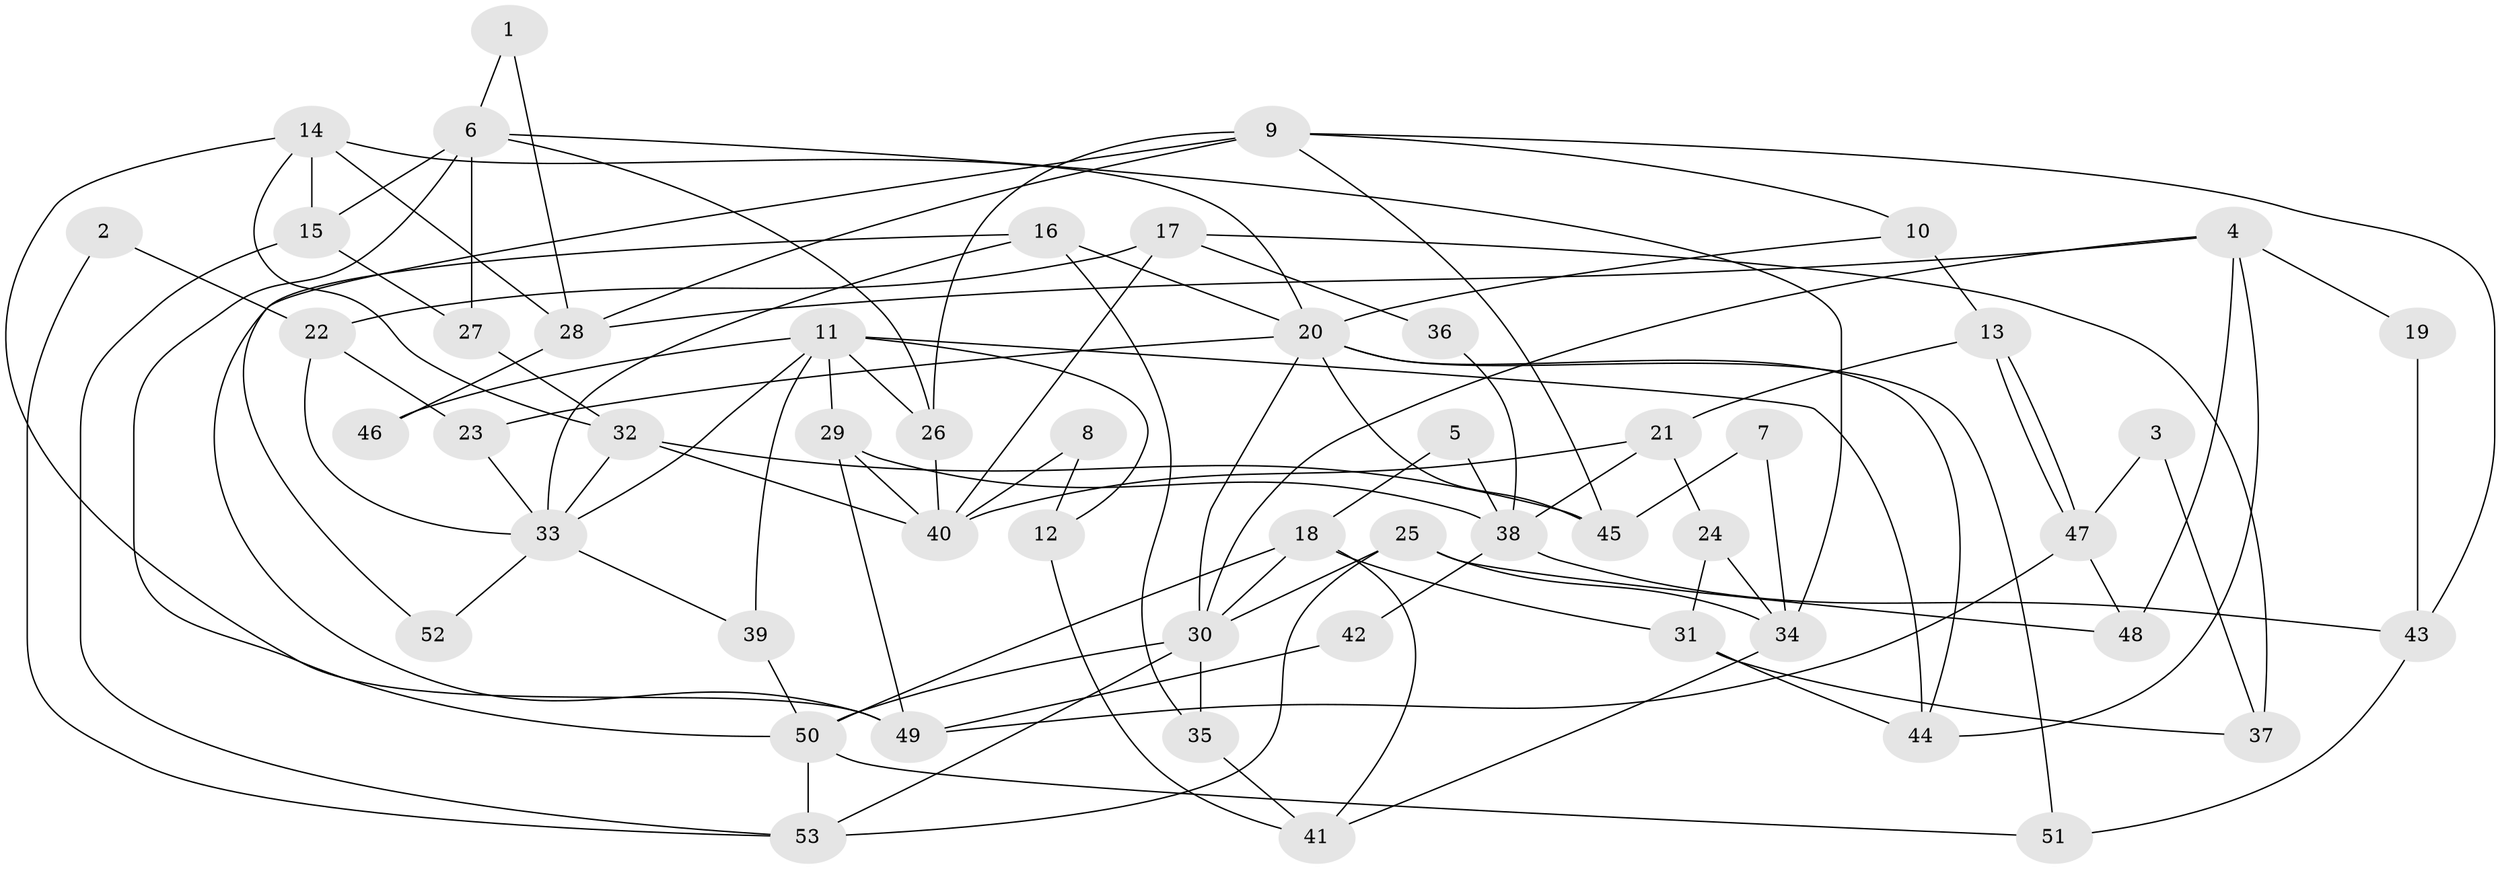 // coarse degree distribution, {5: 0.2, 2: 0.1, 3: 0.16666666666666666, 7: 0.06666666666666667, 6: 0.16666666666666666, 10: 0.03333333333333333, 9: 0.03333333333333333, 4: 0.16666666666666666, 8: 0.06666666666666667}
// Generated by graph-tools (version 1.1) at 2025/52/02/27/25 19:52:07]
// undirected, 53 vertices, 106 edges
graph export_dot {
graph [start="1"]
  node [color=gray90,style=filled];
  1;
  2;
  3;
  4;
  5;
  6;
  7;
  8;
  9;
  10;
  11;
  12;
  13;
  14;
  15;
  16;
  17;
  18;
  19;
  20;
  21;
  22;
  23;
  24;
  25;
  26;
  27;
  28;
  29;
  30;
  31;
  32;
  33;
  34;
  35;
  36;
  37;
  38;
  39;
  40;
  41;
  42;
  43;
  44;
  45;
  46;
  47;
  48;
  49;
  50;
  51;
  52;
  53;
  1 -- 28;
  1 -- 6;
  2 -- 22;
  2 -- 53;
  3 -- 47;
  3 -- 37;
  4 -- 48;
  4 -- 44;
  4 -- 19;
  4 -- 28;
  4 -- 30;
  5 -- 18;
  5 -- 38;
  6 -- 50;
  6 -- 27;
  6 -- 15;
  6 -- 26;
  6 -- 34;
  7 -- 45;
  7 -- 34;
  8 -- 40;
  8 -- 12;
  9 -- 10;
  9 -- 26;
  9 -- 28;
  9 -- 43;
  9 -- 45;
  9 -- 52;
  10 -- 13;
  10 -- 20;
  11 -- 33;
  11 -- 29;
  11 -- 12;
  11 -- 26;
  11 -- 39;
  11 -- 44;
  11 -- 46;
  12 -- 41;
  13 -- 47;
  13 -- 47;
  13 -- 21;
  14 -- 49;
  14 -- 28;
  14 -- 15;
  14 -- 20;
  14 -- 32;
  15 -- 27;
  15 -- 53;
  16 -- 33;
  16 -- 20;
  16 -- 35;
  16 -- 49;
  17 -- 40;
  17 -- 22;
  17 -- 36;
  17 -- 37;
  18 -- 30;
  18 -- 50;
  18 -- 31;
  18 -- 41;
  19 -- 43;
  20 -- 30;
  20 -- 23;
  20 -- 44;
  20 -- 45;
  20 -- 51;
  21 -- 40;
  21 -- 24;
  21 -- 38;
  22 -- 33;
  22 -- 23;
  23 -- 33;
  24 -- 31;
  24 -- 34;
  25 -- 53;
  25 -- 34;
  25 -- 30;
  25 -- 48;
  26 -- 40;
  27 -- 32;
  28 -- 46;
  29 -- 38;
  29 -- 40;
  29 -- 49;
  30 -- 35;
  30 -- 50;
  30 -- 53;
  31 -- 44;
  31 -- 37;
  32 -- 45;
  32 -- 33;
  32 -- 40;
  33 -- 39;
  33 -- 52;
  34 -- 41;
  35 -- 41;
  36 -- 38;
  38 -- 43;
  38 -- 42;
  39 -- 50;
  42 -- 49;
  43 -- 51;
  47 -- 49;
  47 -- 48;
  50 -- 53;
  50 -- 51;
}
